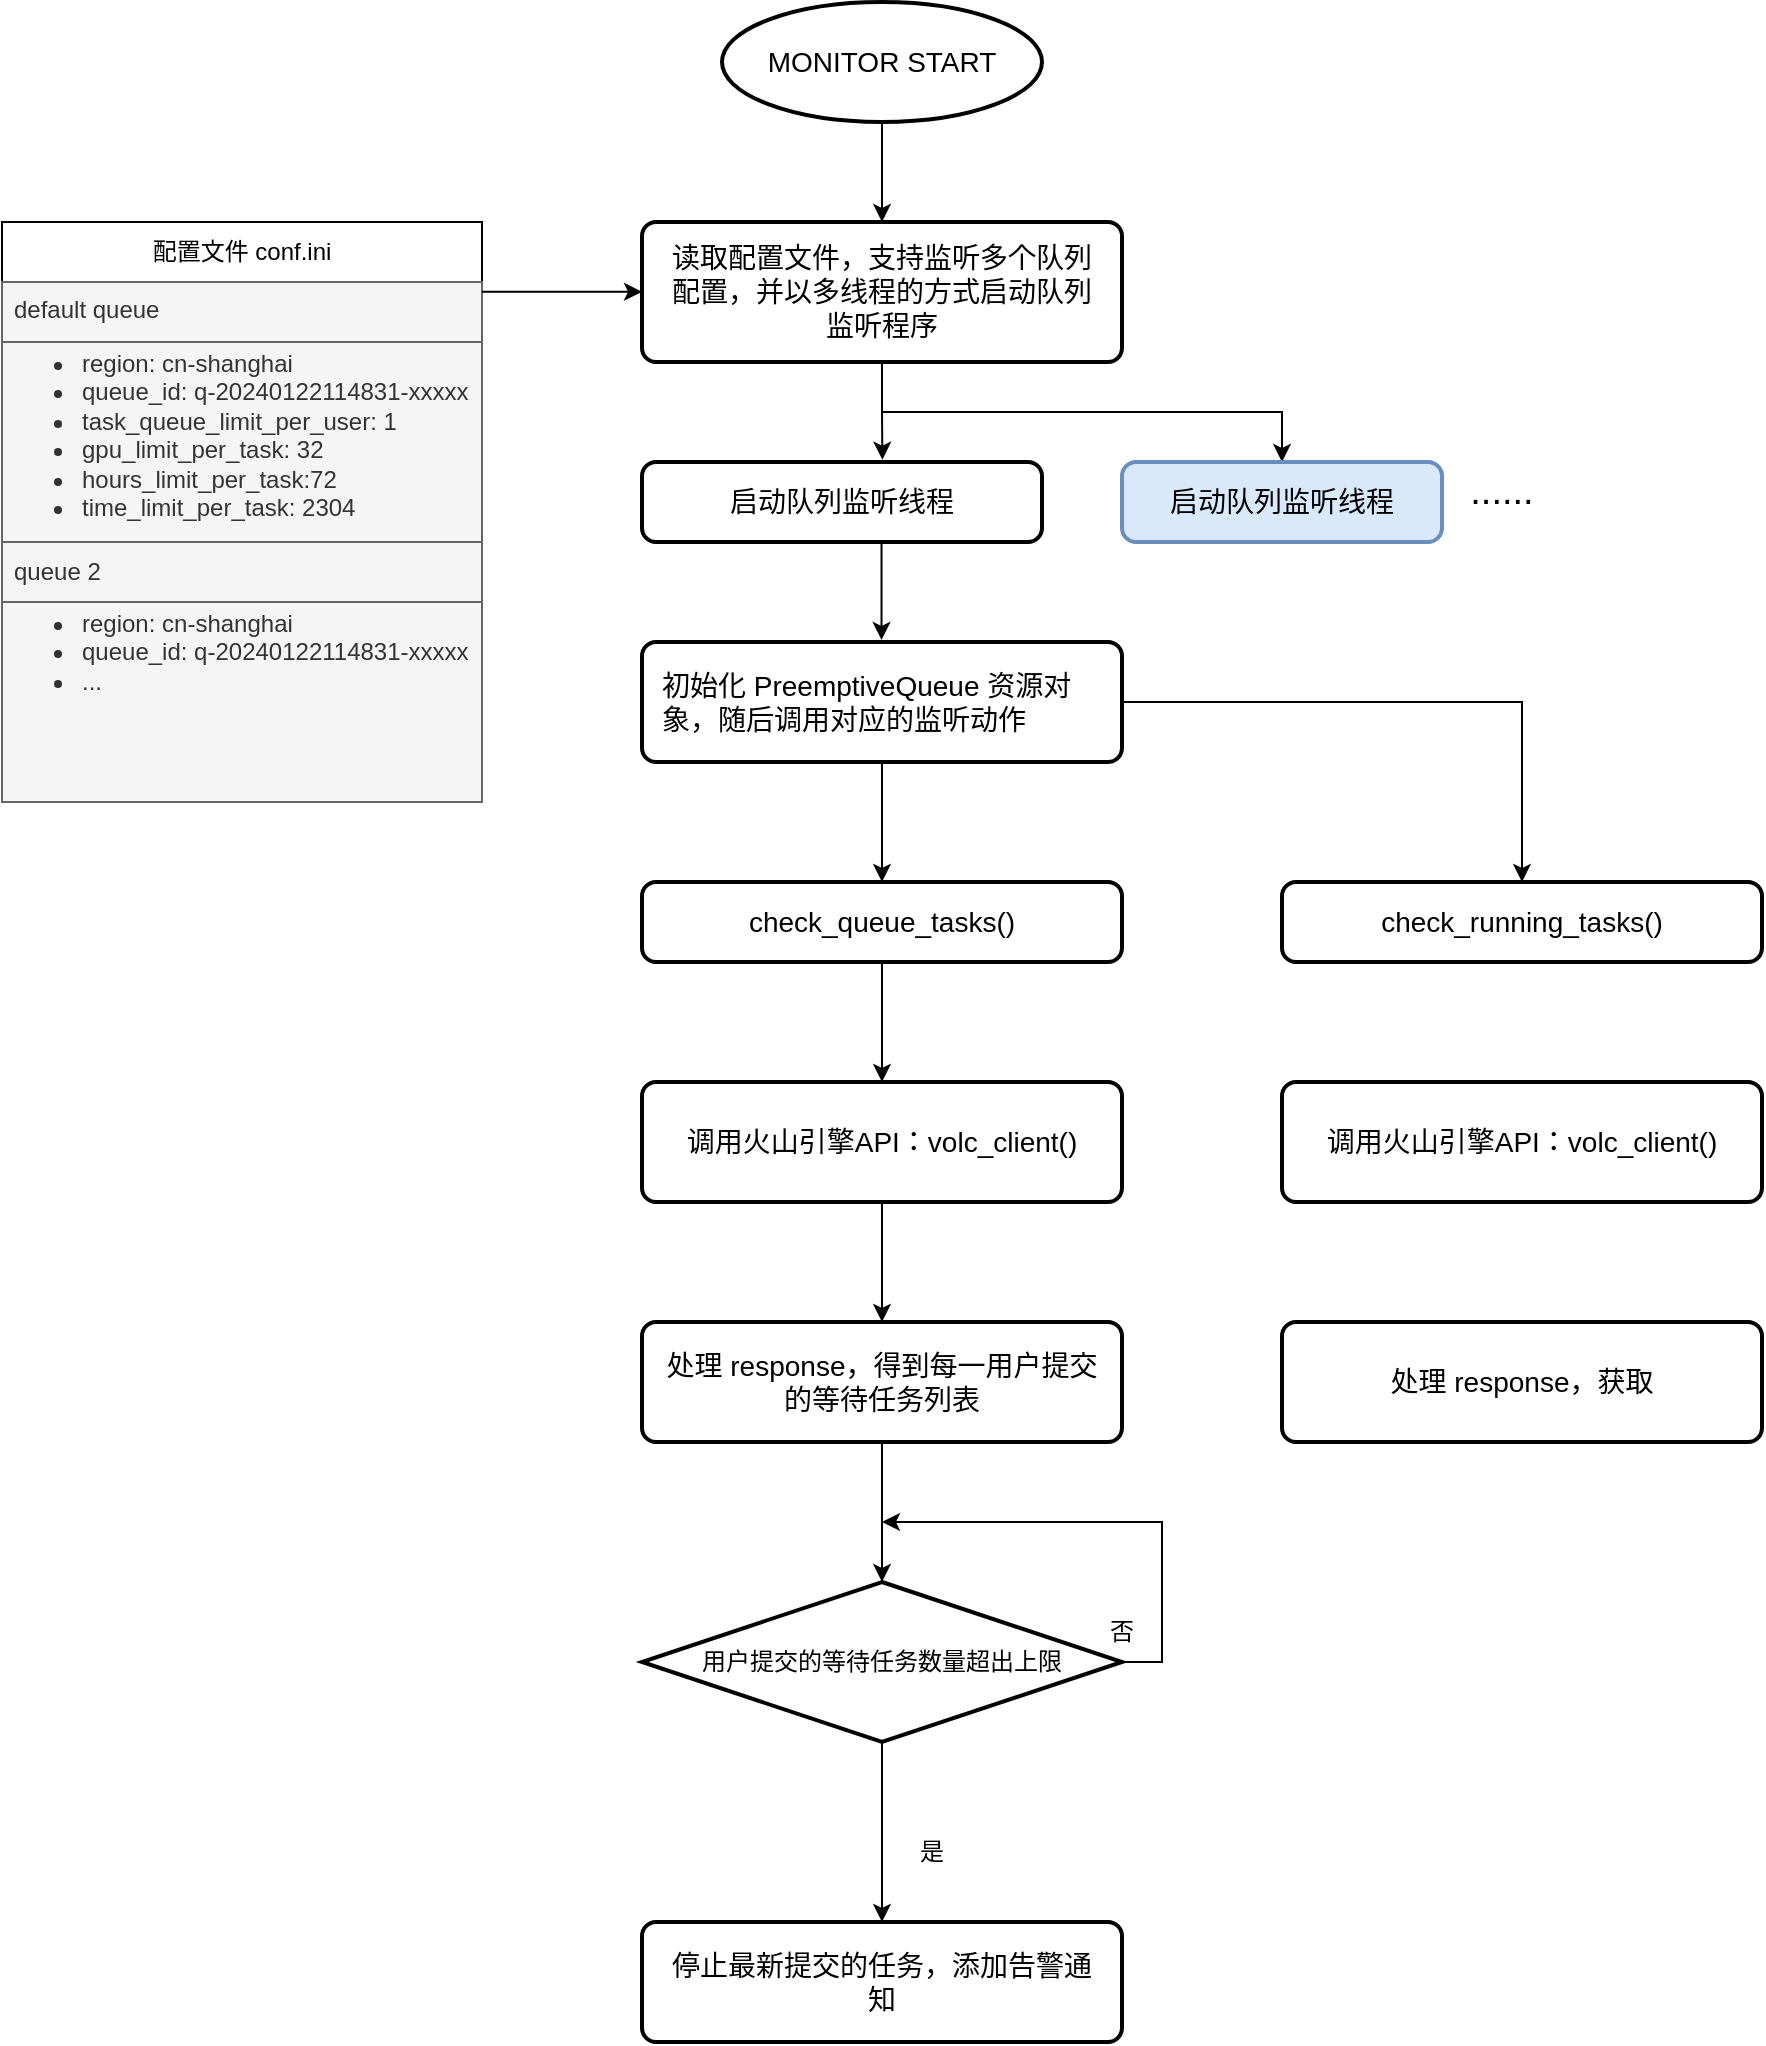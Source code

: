 <mxfile version="22.1.21" type="github">
  <diagram name="Page-1" id="GIrhPuon1AMU0L5ACHcF">
    <mxGraphModel dx="2280" dy="714" grid="1" gridSize="10" guides="1" tooltips="1" connect="1" arrows="1" fold="1" page="1" pageScale="1" pageWidth="850" pageHeight="1100" math="1" shadow="0">
      <root>
        <mxCell id="0" />
        <mxCell id="1" parent="0" />
        <mxCell id="aLLWMUdCiFEa0aZxwGlS-18" style="edgeStyle=orthogonalEdgeStyle;rounded=0;orthogonalLoop=1;jettySize=auto;html=1;" edge="1" parent="1" source="aLLWMUdCiFEa0aZxwGlS-1" target="aLLWMUdCiFEa0aZxwGlS-2">
          <mxGeometry relative="1" as="geometry" />
        </mxCell>
        <mxCell id="aLLWMUdCiFEa0aZxwGlS-1" value="MONITOR START" style="strokeWidth=2;html=1;shape=mxgraph.flowchart.start_1;whiteSpace=wrap;fontSize=14;" vertex="1" parent="1">
          <mxGeometry x="320" y="90" width="160" height="60" as="geometry" />
        </mxCell>
        <mxCell id="aLLWMUdCiFEa0aZxwGlS-15" style="edgeStyle=orthogonalEdgeStyle;rounded=0;orthogonalLoop=1;jettySize=auto;html=1;" edge="1" parent="1" source="aLLWMUdCiFEa0aZxwGlS-2" target="aLLWMUdCiFEa0aZxwGlS-13">
          <mxGeometry relative="1" as="geometry" />
        </mxCell>
        <mxCell id="aLLWMUdCiFEa0aZxwGlS-2" value="读取配置文件，支持监听多个队列配置，并以多线程的方式启动队列监听程序" style="rounded=1;whiteSpace=wrap;html=1;absoluteArcSize=1;arcSize=14;strokeWidth=2;spacingLeft=8;spacingRight=8;align=center;fontSize=14;" vertex="1" parent="1">
          <mxGeometry x="280" y="200" width="240" height="70" as="geometry" />
        </mxCell>
        <mxCell id="aLLWMUdCiFEa0aZxwGlS-3" value="配置文件 conf.ini" style="swimlane;fontStyle=0;childLayout=stackLayout;horizontal=1;startSize=30;horizontalStack=0;resizeParent=1;resizeParentMax=0;resizeLast=0;collapsible=1;marginBottom=0;whiteSpace=wrap;html=1;" vertex="1" parent="1">
          <mxGeometry x="-40" y="200" width="240" height="290" as="geometry" />
        </mxCell>
        <mxCell id="aLLWMUdCiFEa0aZxwGlS-4" value="&lt;span style=&quot;background-color: initial;&quot;&gt;default queue&lt;/span&gt;" style="text;strokeColor=#666666;fillColor=#f5f5f5;align=left;verticalAlign=top;spacingLeft=4;spacingRight=4;overflow=hidden;points=[[0,0.5],[1,0.5]];portConstraint=eastwest;rotatable=0;whiteSpace=wrap;html=1;fontColor=#333333;" vertex="1" parent="aLLWMUdCiFEa0aZxwGlS-3">
          <mxGeometry y="30" width="240" height="30" as="geometry" />
        </mxCell>
        <mxCell id="aLLWMUdCiFEa0aZxwGlS-9" value="&lt;ul&gt;&lt;li&gt;region: cn-shanghai&lt;/li&gt;&lt;li&gt;queue_id: q-20240122114831-xxxxx&lt;/li&gt;&lt;li&gt;task_queue_limit_per_user: 1&lt;/li&gt;&lt;li&gt;gpu_limit_per_task: 32&lt;/li&gt;&lt;li&gt;hours_limit_per_task:72&lt;/li&gt;&lt;li&gt;time_limit_per_task: 2304&lt;/li&gt;&lt;/ul&gt;" style="text;strokeColor=#666666;fillColor=#f5f5f5;html=1;whiteSpace=wrap;verticalAlign=top;overflow=hidden;spacing=0;spacingTop=-13;fontColor=#333333;" vertex="1" parent="aLLWMUdCiFEa0aZxwGlS-3">
          <mxGeometry y="60" width="240" height="100" as="geometry" />
        </mxCell>
        <mxCell id="aLLWMUdCiFEa0aZxwGlS-5" value="queue 2" style="text;strokeColor=#666666;fillColor=#f5f5f5;align=left;verticalAlign=middle;spacingLeft=4;spacingRight=4;overflow=hidden;points=[[0,0.5],[1,0.5]];portConstraint=eastwest;rotatable=0;whiteSpace=wrap;html=1;fontColor=#333333;" vertex="1" parent="aLLWMUdCiFEa0aZxwGlS-3">
          <mxGeometry y="160" width="240" height="30" as="geometry" />
        </mxCell>
        <mxCell id="aLLWMUdCiFEa0aZxwGlS-10" value="&lt;ul&gt;&lt;li&gt;region: cn-shanghai&lt;/li&gt;&lt;li&gt;queue_id: q-20240122114831-xxxxx&lt;/li&gt;&lt;li&gt;...&lt;/li&gt;&lt;/ul&gt;" style="text;strokeColor=#666666;fillColor=#f5f5f5;html=1;whiteSpace=wrap;verticalAlign=top;overflow=hidden;spacing=0;spacingTop=-13;fontColor=#333333;" vertex="1" parent="aLLWMUdCiFEa0aZxwGlS-3">
          <mxGeometry y="190" width="240" height="100" as="geometry" />
        </mxCell>
        <mxCell id="aLLWMUdCiFEa0aZxwGlS-12" value="启动队列监听线程" style="rounded=1;whiteSpace=wrap;html=1;absoluteArcSize=1;arcSize=14;strokeWidth=2;spacingLeft=8;spacingRight=8;align=center;fontSize=14;" vertex="1" parent="1">
          <mxGeometry x="280" y="320" width="200" height="40" as="geometry" />
        </mxCell>
        <mxCell id="aLLWMUdCiFEa0aZxwGlS-13" value="启动队列监听线程" style="rounded=1;whiteSpace=wrap;html=1;absoluteArcSize=1;arcSize=14;strokeWidth=2;spacingLeft=8;spacingRight=8;align=center;fontSize=14;fillColor=#dae8fc;strokeColor=#6c8ebf;" vertex="1" parent="1">
          <mxGeometry x="520" y="320" width="160" height="40" as="geometry" />
        </mxCell>
        <mxCell id="aLLWMUdCiFEa0aZxwGlS-14" style="edgeStyle=orthogonalEdgeStyle;rounded=0;orthogonalLoop=1;jettySize=auto;html=1;entryX=0.601;entryY=-0.029;entryDx=0;entryDy=0;entryPerimeter=0;" edge="1" parent="1" source="aLLWMUdCiFEa0aZxwGlS-2" target="aLLWMUdCiFEa0aZxwGlS-12">
          <mxGeometry relative="1" as="geometry" />
        </mxCell>
        <mxCell id="aLLWMUdCiFEa0aZxwGlS-17" value="&lt;font style=&quot;font-size: 19px;&quot;&gt;......&lt;/font&gt;" style="text;strokeColor=none;align=center;fillColor=none;html=1;verticalAlign=middle;whiteSpace=wrap;rounded=0;" vertex="1" parent="1">
          <mxGeometry x="680" y="320" width="60" height="30" as="geometry" />
        </mxCell>
        <mxCell id="aLLWMUdCiFEa0aZxwGlS-36" style="edgeStyle=orthogonalEdgeStyle;rounded=0;orthogonalLoop=1;jettySize=auto;html=1;" edge="1" parent="1" source="aLLWMUdCiFEa0aZxwGlS-19" target="aLLWMUdCiFEa0aZxwGlS-21">
          <mxGeometry relative="1" as="geometry" />
        </mxCell>
        <mxCell id="aLLWMUdCiFEa0aZxwGlS-39" style="edgeStyle=orthogonalEdgeStyle;rounded=0;orthogonalLoop=1;jettySize=auto;html=1;" edge="1" parent="1" source="aLLWMUdCiFEa0aZxwGlS-19" target="aLLWMUdCiFEa0aZxwGlS-23">
          <mxGeometry relative="1" as="geometry" />
        </mxCell>
        <mxCell id="aLLWMUdCiFEa0aZxwGlS-19" value="初始化 PreemptiveQueue 资源对象，随后调用对应的监听动作" style="rounded=1;whiteSpace=wrap;html=1;absoluteArcSize=1;arcSize=14;strokeWidth=2;spacingLeft=8;spacingRight=8;align=left;fontSize=14;" vertex="1" parent="1">
          <mxGeometry x="280" y="410" width="240" height="60" as="geometry" />
        </mxCell>
        <mxCell id="aLLWMUdCiFEa0aZxwGlS-20" style="edgeStyle=orthogonalEdgeStyle;rounded=0;orthogonalLoop=1;jettySize=auto;html=1;entryX=0.601;entryY=-0.029;entryDx=0;entryDy=0;entryPerimeter=0;" edge="1" parent="1">
          <mxGeometry relative="1" as="geometry">
            <mxPoint x="399.76" y="360" as="sourcePoint" />
            <mxPoint x="399.76" y="409" as="targetPoint" />
          </mxGeometry>
        </mxCell>
        <mxCell id="aLLWMUdCiFEa0aZxwGlS-37" style="edgeStyle=orthogonalEdgeStyle;rounded=0;orthogonalLoop=1;jettySize=auto;html=1;" edge="1" parent="1" source="aLLWMUdCiFEa0aZxwGlS-21" target="aLLWMUdCiFEa0aZxwGlS-24">
          <mxGeometry relative="1" as="geometry" />
        </mxCell>
        <mxCell id="aLLWMUdCiFEa0aZxwGlS-21" value="check_queue_tasks()" style="rounded=1;whiteSpace=wrap;html=1;absoluteArcSize=1;arcSize=14;strokeWidth=2;spacingLeft=8;spacingRight=8;align=center;fontSize=14;" vertex="1" parent="1">
          <mxGeometry x="280" y="530" width="240" height="40" as="geometry" />
        </mxCell>
        <mxCell id="aLLWMUdCiFEa0aZxwGlS-23" value="check_running_tasks()" style="rounded=1;whiteSpace=wrap;html=1;absoluteArcSize=1;arcSize=14;strokeWidth=2;spacingLeft=8;spacingRight=8;align=center;fontSize=14;" vertex="1" parent="1">
          <mxGeometry x="600" y="530" width="240" height="40" as="geometry" />
        </mxCell>
        <mxCell id="aLLWMUdCiFEa0aZxwGlS-38" style="edgeStyle=orthogonalEdgeStyle;rounded=0;orthogonalLoop=1;jettySize=auto;html=1;" edge="1" parent="1" source="aLLWMUdCiFEa0aZxwGlS-24" target="aLLWMUdCiFEa0aZxwGlS-26">
          <mxGeometry relative="1" as="geometry" />
        </mxCell>
        <mxCell id="aLLWMUdCiFEa0aZxwGlS-24" value="调用火山引擎API：volc_client()" style="rounded=1;whiteSpace=wrap;html=1;absoluteArcSize=1;arcSize=14;strokeWidth=2;spacingLeft=8;spacingRight=8;align=center;fontSize=14;" vertex="1" parent="1">
          <mxGeometry x="280" y="630" width="240" height="60" as="geometry" />
        </mxCell>
        <mxCell id="aLLWMUdCiFEa0aZxwGlS-30" style="edgeStyle=orthogonalEdgeStyle;rounded=0;orthogonalLoop=1;jettySize=auto;html=1;" edge="1" parent="1" source="aLLWMUdCiFEa0aZxwGlS-26" target="aLLWMUdCiFEa0aZxwGlS-28">
          <mxGeometry relative="1" as="geometry" />
        </mxCell>
        <mxCell id="aLLWMUdCiFEa0aZxwGlS-26" value="处理 response，得到每一用户提交的等待任务列表" style="rounded=1;whiteSpace=wrap;html=1;absoluteArcSize=1;arcSize=14;strokeWidth=2;spacingLeft=8;spacingRight=8;align=center;fontSize=14;" vertex="1" parent="1">
          <mxGeometry x="280" y="750" width="240" height="60" as="geometry" />
        </mxCell>
        <mxCell id="aLLWMUdCiFEa0aZxwGlS-31" style="edgeStyle=orthogonalEdgeStyle;rounded=0;orthogonalLoop=1;jettySize=auto;html=1;" edge="1" parent="1" source="aLLWMUdCiFEa0aZxwGlS-28" target="aLLWMUdCiFEa0aZxwGlS-29">
          <mxGeometry relative="1" as="geometry" />
        </mxCell>
        <mxCell id="aLLWMUdCiFEa0aZxwGlS-45" style="edgeStyle=orthogonalEdgeStyle;rounded=0;orthogonalLoop=1;jettySize=auto;html=1;" edge="1" parent="1" source="aLLWMUdCiFEa0aZxwGlS-28">
          <mxGeometry relative="1" as="geometry">
            <mxPoint x="400" y="850" as="targetPoint" />
            <Array as="points">
              <mxPoint x="540" y="920" />
              <mxPoint x="540" y="850" />
              <mxPoint x="520" y="850" />
            </Array>
          </mxGeometry>
        </mxCell>
        <mxCell id="aLLWMUdCiFEa0aZxwGlS-28" value="用户提交的等待任务数量超出上限" style="strokeWidth=2;html=1;shape=mxgraph.flowchart.decision;whiteSpace=wrap;" vertex="1" parent="1">
          <mxGeometry x="280" y="880" width="240" height="80" as="geometry" />
        </mxCell>
        <mxCell id="aLLWMUdCiFEa0aZxwGlS-29" value="停止最新提交的任务，添加告警通知" style="rounded=1;whiteSpace=wrap;html=1;absoluteArcSize=1;arcSize=14;strokeWidth=2;spacingLeft=8;spacingRight=8;align=center;fontSize=14;" vertex="1" parent="1">
          <mxGeometry x="280" y="1050" width="240" height="60" as="geometry" />
        </mxCell>
        <mxCell id="aLLWMUdCiFEa0aZxwGlS-32" value="是" style="text;strokeColor=none;align=center;fillColor=none;html=1;verticalAlign=middle;whiteSpace=wrap;rounded=0;" vertex="1" parent="1">
          <mxGeometry x="395" y="1000" width="60" height="30" as="geometry" />
        </mxCell>
        <mxCell id="aLLWMUdCiFEa0aZxwGlS-41" value="" style="edgeStyle=none;orthogonalLoop=1;jettySize=auto;html=1;rounded=0;" edge="1" parent="1">
          <mxGeometry width="80" relative="1" as="geometry">
            <mxPoint x="200" y="234.9" as="sourcePoint" />
            <mxPoint x="280" y="234.9" as="targetPoint" />
            <Array as="points" />
          </mxGeometry>
        </mxCell>
        <mxCell id="aLLWMUdCiFEa0aZxwGlS-42" value="调用火山引擎API：volc_client()" style="rounded=1;whiteSpace=wrap;html=1;absoluteArcSize=1;arcSize=14;strokeWidth=2;spacingLeft=8;spacingRight=8;align=center;fontSize=14;" vertex="1" parent="1">
          <mxGeometry x="600" y="630" width="240" height="60" as="geometry" />
        </mxCell>
        <mxCell id="aLLWMUdCiFEa0aZxwGlS-43" value="处理 response，获取" style="rounded=1;whiteSpace=wrap;html=1;absoluteArcSize=1;arcSize=14;strokeWidth=2;spacingLeft=8;spacingRight=8;align=center;fontSize=14;" vertex="1" parent="1">
          <mxGeometry x="600" y="750" width="240" height="60" as="geometry" />
        </mxCell>
        <mxCell id="aLLWMUdCiFEa0aZxwGlS-46" value="否" style="text;strokeColor=none;align=center;fillColor=none;html=1;verticalAlign=middle;whiteSpace=wrap;rounded=0;" vertex="1" parent="1">
          <mxGeometry x="490" y="890" width="60" height="30" as="geometry" />
        </mxCell>
      </root>
    </mxGraphModel>
  </diagram>
</mxfile>
